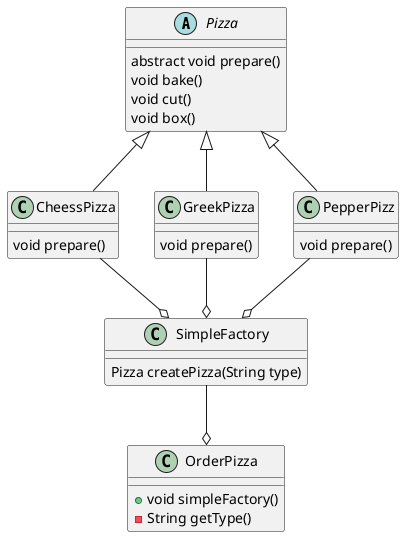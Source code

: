 @startuml

abstract class Pizza{
    abstract void prepare()
    void bake()
    void cut()
    void box()
}
class CheessPizza{
    void prepare()
}
class GreekPizza{
    void prepare()
}
class PepperPizz{
    void prepare()
}
class SimpleFactory{
    Pizza createPizza(String type)
}
class OrderPizza{
    + void simpleFactory()
    - String getType()
}
Pizza <|-- CheessPizza
Pizza <|-- GreekPizza
Pizza <|-- PepperPizz

CheessPizza --o SimpleFactory
GreekPizza --o SimpleFactory
PepperPizz --o SimpleFactory

SimpleFactory --o OrderPizza

@enduml